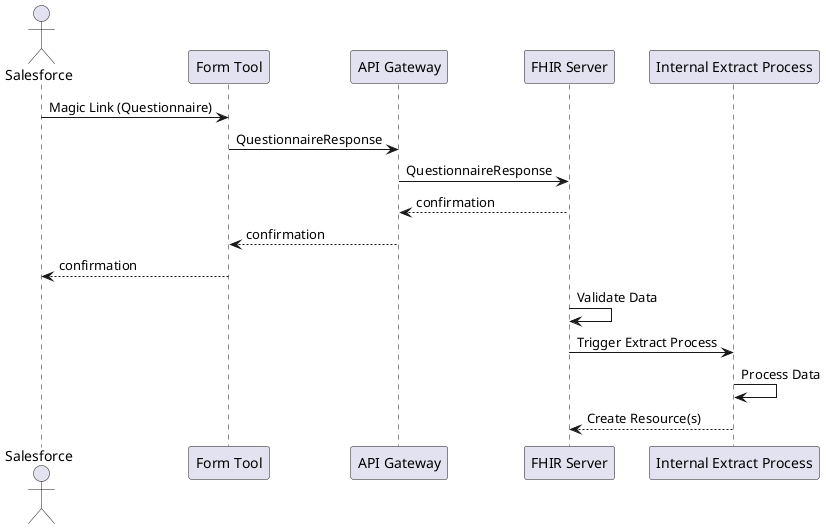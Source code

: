 @startuml

actor Salesforce
participant "Form Tool" as UI
participant "API Gateway" as GW
participant "FHIR Server" as FHIR
participant "Internal Extract Process" as Extract

Salesforce -> UI : Magic Link (Questionnaire)
UI -> GW : QuestionnaireResponse
GW -> FHIR : QuestionnaireResponse

' Immediate confirmation back to Salesforce
FHIR --> GW : confirmation
GW --> UI : confirmation
UI --> Salesforce : confirmation

FHIR -> FHIR : Validate Data

' Asynchronous extract process
FHIR -> Extract : Trigger Extract Process
Extract -> Extract : Process Data
Extract --> FHIR : Create Resource(s)

@enduml
